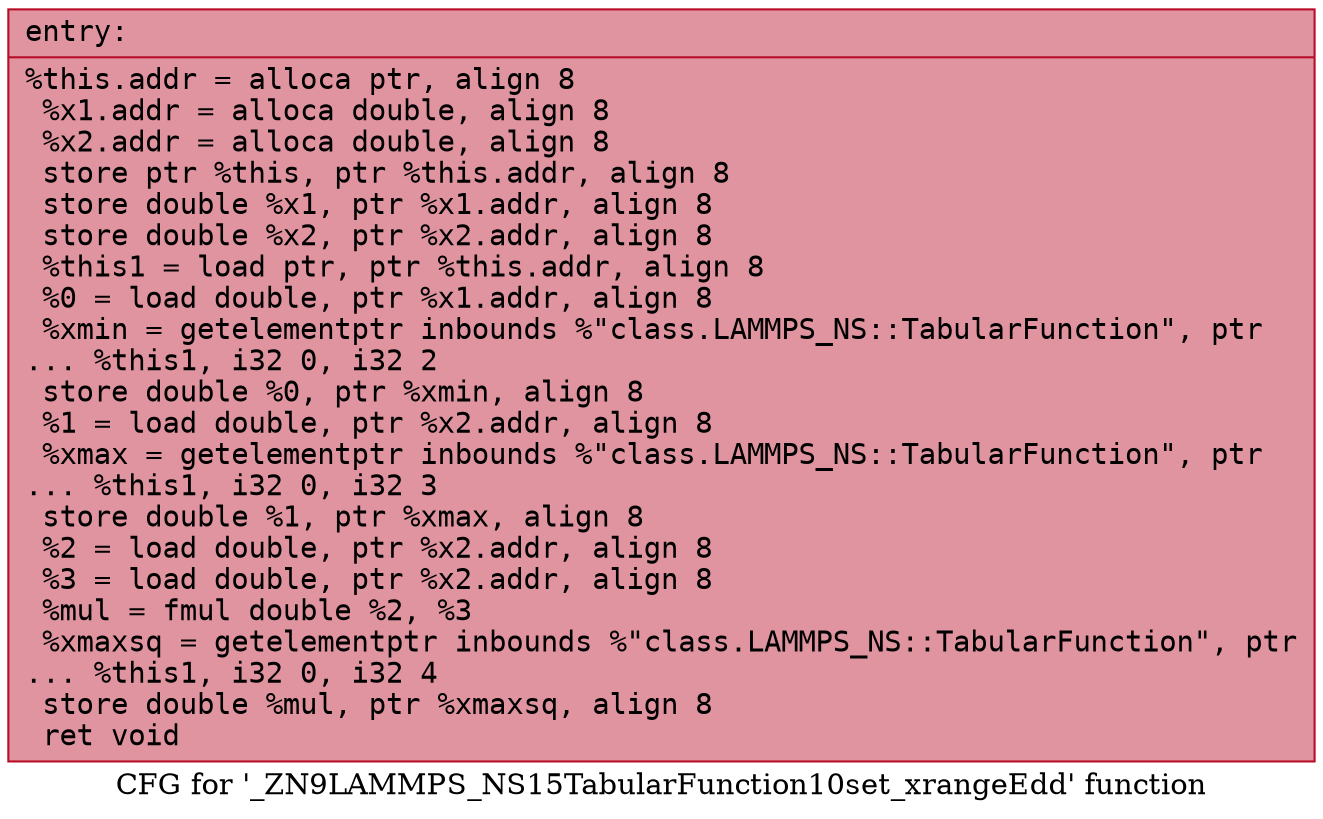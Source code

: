 digraph "CFG for '_ZN9LAMMPS_NS15TabularFunction10set_xrangeEdd' function" {
	label="CFG for '_ZN9LAMMPS_NS15TabularFunction10set_xrangeEdd' function";

	Node0x556a1d4df890 [shape=record,color="#b70d28ff", style=filled, fillcolor="#b70d2870" fontname="Courier",label="{entry:\l|  %this.addr = alloca ptr, align 8\l  %x1.addr = alloca double, align 8\l  %x2.addr = alloca double, align 8\l  store ptr %this, ptr %this.addr, align 8\l  store double %x1, ptr %x1.addr, align 8\l  store double %x2, ptr %x2.addr, align 8\l  %this1 = load ptr, ptr %this.addr, align 8\l  %0 = load double, ptr %x1.addr, align 8\l  %xmin = getelementptr inbounds %\"class.LAMMPS_NS::TabularFunction\", ptr\l... %this1, i32 0, i32 2\l  store double %0, ptr %xmin, align 8\l  %1 = load double, ptr %x2.addr, align 8\l  %xmax = getelementptr inbounds %\"class.LAMMPS_NS::TabularFunction\", ptr\l... %this1, i32 0, i32 3\l  store double %1, ptr %xmax, align 8\l  %2 = load double, ptr %x2.addr, align 8\l  %3 = load double, ptr %x2.addr, align 8\l  %mul = fmul double %2, %3\l  %xmaxsq = getelementptr inbounds %\"class.LAMMPS_NS::TabularFunction\", ptr\l... %this1, i32 0, i32 4\l  store double %mul, ptr %xmaxsq, align 8\l  ret void\l}"];
}
